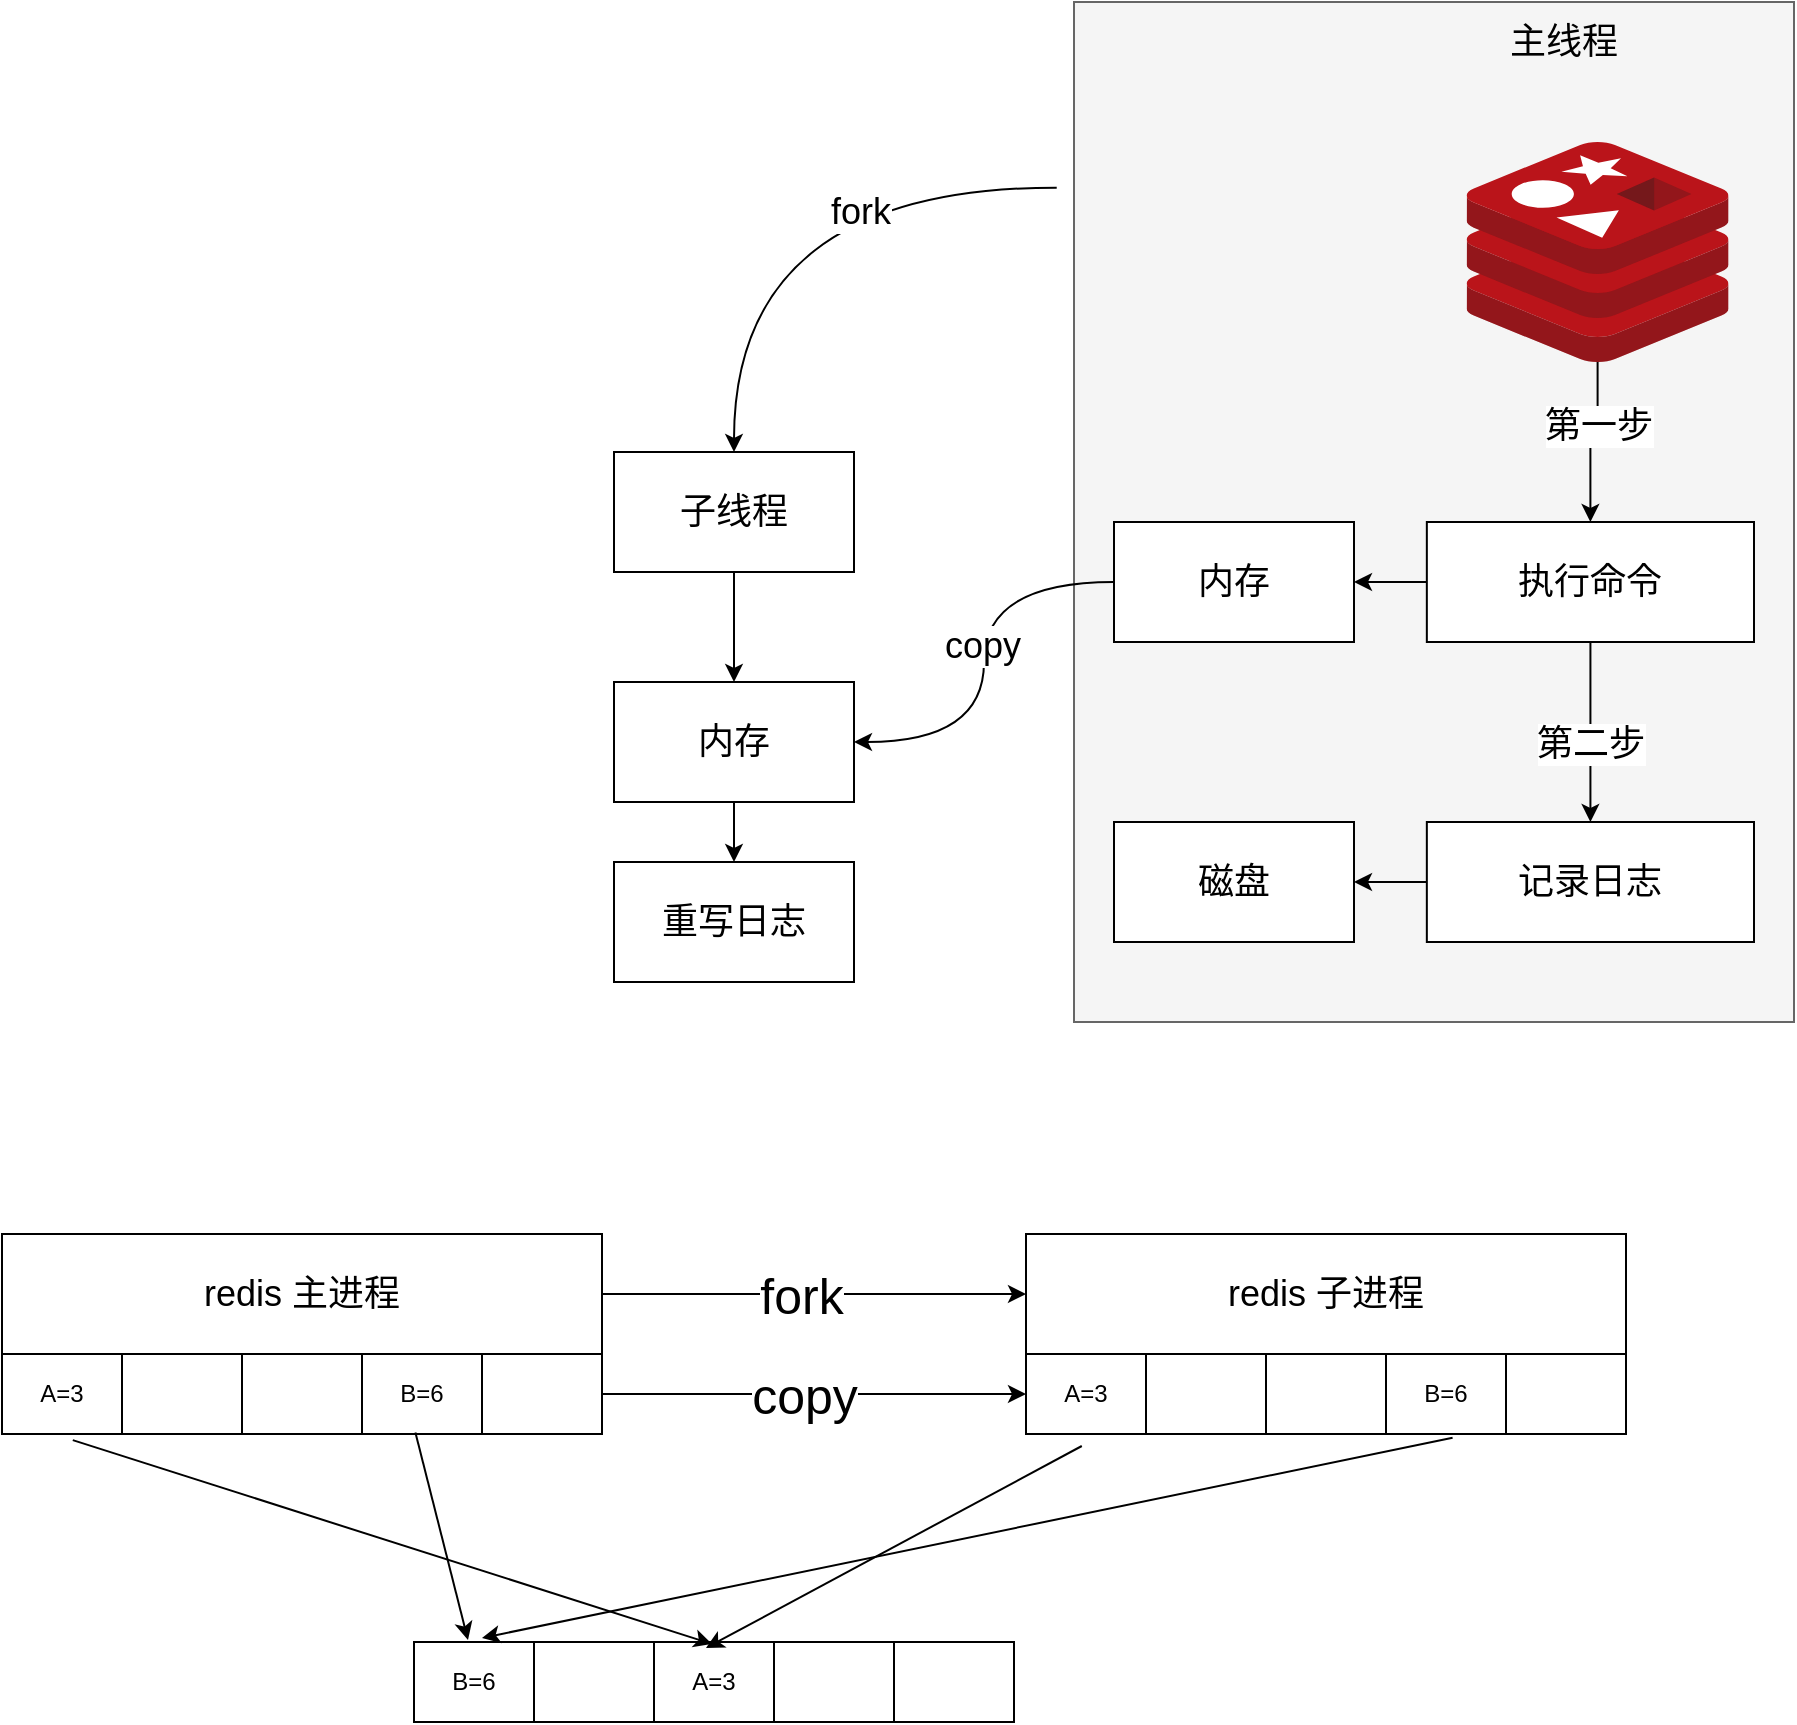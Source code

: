 <mxfile version="14.8.1" type="github">
  <diagram id="I5Fd7SMg0KVEPFep5T2a" name="第 1 页">
    <mxGraphModel dx="2167" dy="1172" grid="0" gridSize="10" guides="1" tooltips="1" connect="1" arrows="1" fold="1" page="0" pageScale="1" pageWidth="827" pageHeight="1169" math="0" shadow="0">
      <root>
        <mxCell id="0" />
        <mxCell id="1" parent="0" />
        <mxCell id="XmuJKlaoHCdb-jjRxGKU-20" value="" style="rounded=0;whiteSpace=wrap;html=1;fillColor=#f5f5f5;strokeColor=#666666;fontColor=#333333;fontSize=18;" vertex="1" parent="1">
          <mxGeometry x="360" y="-160" width="360" height="510" as="geometry" />
        </mxCell>
        <mxCell id="XmuJKlaoHCdb-jjRxGKU-3" value="" style="edgeStyle=orthogonalEdgeStyle;rounded=0;orthogonalLoop=1;jettySize=auto;html=1;fontSize=18;" edge="1" parent="1" source="XmuJKlaoHCdb-jjRxGKU-5" target="XmuJKlaoHCdb-jjRxGKU-9">
          <mxGeometry relative="1" as="geometry" />
        </mxCell>
        <mxCell id="XmuJKlaoHCdb-jjRxGKU-4" value="第一步" style="edgeLabel;html=1;align=center;verticalAlign=middle;resizable=0;points=[];fontSize=18;" vertex="1" connectable="0" parent="XmuJKlaoHCdb-jjRxGKU-3">
          <mxGeometry x="-0.224" y="-1" relative="1" as="geometry">
            <mxPoint x="1" y="-1" as="offset" />
          </mxGeometry>
        </mxCell>
        <mxCell id="XmuJKlaoHCdb-jjRxGKU-5" value="" style="aspect=fixed;html=1;points=[];align=center;image;fontSize=18;image=img/lib/mscae/Cache_Redis_Product.svg;" vertex="1" parent="1">
          <mxGeometry x="556.32" y="-90" width="130.95" height="110" as="geometry" />
        </mxCell>
        <mxCell id="XmuJKlaoHCdb-jjRxGKU-6" value="" style="edgeStyle=orthogonalEdgeStyle;rounded=0;orthogonalLoop=1;jettySize=auto;html=1;fontSize=18;" edge="1" parent="1" source="XmuJKlaoHCdb-jjRxGKU-9" target="XmuJKlaoHCdb-jjRxGKU-10">
          <mxGeometry relative="1" as="geometry" />
        </mxCell>
        <mxCell id="XmuJKlaoHCdb-jjRxGKU-7" value="" style="edgeStyle=orthogonalEdgeStyle;rounded=0;orthogonalLoop=1;jettySize=auto;html=1;fontSize=18;" edge="1" parent="1" source="XmuJKlaoHCdb-jjRxGKU-9" target="XmuJKlaoHCdb-jjRxGKU-12">
          <mxGeometry relative="1" as="geometry" />
        </mxCell>
        <mxCell id="XmuJKlaoHCdb-jjRxGKU-8" value="第二步" style="edgeLabel;html=1;align=center;verticalAlign=middle;resizable=0;points=[];fontSize=18;" vertex="1" connectable="0" parent="XmuJKlaoHCdb-jjRxGKU-7">
          <mxGeometry x="0.206" y="-4" relative="1" as="geometry">
            <mxPoint x="4" y="-4" as="offset" />
          </mxGeometry>
        </mxCell>
        <mxCell id="XmuJKlaoHCdb-jjRxGKU-9" value="&lt;span style=&quot;font-family: helvetica; font-size: 18px;&quot;&gt;执行命令&lt;/span&gt;" style="whiteSpace=wrap;html=1;verticalAlign=middle;labelBackgroundColor=white;fontSize=18;" vertex="1" parent="1">
          <mxGeometry x="536.42" y="100" width="163.58" height="60" as="geometry" />
        </mxCell>
        <mxCell id="XmuJKlaoHCdb-jjRxGKU-19" style="edgeStyle=orthogonalEdgeStyle;rounded=0;orthogonalLoop=1;jettySize=auto;html=1;exitX=-0.024;exitY=0.182;exitDx=0;exitDy=0;exitPerimeter=0;curved=1;entryX=0.5;entryY=0;entryDx=0;entryDy=0;fontSize=18;" edge="1" parent="1" source="XmuJKlaoHCdb-jjRxGKU-20" target="XmuJKlaoHCdb-jjRxGKU-18">
          <mxGeometry relative="1" as="geometry">
            <mxPoint x="340" y="130" as="sourcePoint" />
          </mxGeometry>
        </mxCell>
        <mxCell id="XmuJKlaoHCdb-jjRxGKU-31" value="fork" style="edgeLabel;html=1;align=center;verticalAlign=middle;resizable=0;points=[];fontSize=18;" vertex="1" connectable="0" parent="XmuJKlaoHCdb-jjRxGKU-19">
          <mxGeometry x="-0.327" y="12" relative="1" as="geometry">
            <mxPoint as="offset" />
          </mxGeometry>
        </mxCell>
        <mxCell id="XmuJKlaoHCdb-jjRxGKU-27" style="edgeStyle=orthogonalEdgeStyle;curved=1;rounded=0;orthogonalLoop=1;jettySize=auto;html=1;entryX=1;entryY=0.5;entryDx=0;entryDy=0;fontSize=18;" edge="1" parent="1" source="XmuJKlaoHCdb-jjRxGKU-10" target="XmuJKlaoHCdb-jjRxGKU-25">
          <mxGeometry relative="1" as="geometry" />
        </mxCell>
        <mxCell id="XmuJKlaoHCdb-jjRxGKU-28" value="copy" style="edgeLabel;html=1;align=center;verticalAlign=middle;resizable=0;points=[];fontSize=18;" vertex="1" connectable="0" parent="XmuJKlaoHCdb-jjRxGKU-27">
          <mxGeometry x="-0.082" y="-1" relative="1" as="geometry">
            <mxPoint as="offset" />
          </mxGeometry>
        </mxCell>
        <mxCell id="XmuJKlaoHCdb-jjRxGKU-10" value="内存" style="whiteSpace=wrap;html=1;verticalAlign=middle;labelBackgroundColor=white;fontSize=18;" vertex="1" parent="1">
          <mxGeometry x="380.0" y="100" width="120" height="60" as="geometry" />
        </mxCell>
        <mxCell id="XmuJKlaoHCdb-jjRxGKU-11" value="" style="edgeStyle=orthogonalEdgeStyle;rounded=0;orthogonalLoop=1;jettySize=auto;html=1;fontSize=18;" edge="1" parent="1" source="XmuJKlaoHCdb-jjRxGKU-12" target="XmuJKlaoHCdb-jjRxGKU-13">
          <mxGeometry relative="1" as="geometry" />
        </mxCell>
        <mxCell id="XmuJKlaoHCdb-jjRxGKU-12" value="记录日志" style="whiteSpace=wrap;html=1;labelBackgroundColor=white;fontSize=18;" vertex="1" parent="1">
          <mxGeometry x="536.42" y="250" width="163.58" height="60" as="geometry" />
        </mxCell>
        <mxCell id="XmuJKlaoHCdb-jjRxGKU-13" value="磁盘" style="whiteSpace=wrap;html=1;labelBackgroundColor=white;fontSize=18;" vertex="1" parent="1">
          <mxGeometry x="380" y="250" width="120" height="60" as="geometry" />
        </mxCell>
        <mxCell id="XmuJKlaoHCdb-jjRxGKU-26" value="" style="edgeStyle=orthogonalEdgeStyle;curved=1;rounded=0;orthogonalLoop=1;jettySize=auto;html=1;fontSize=18;" edge="1" parent="1" source="XmuJKlaoHCdb-jjRxGKU-18" target="XmuJKlaoHCdb-jjRxGKU-25">
          <mxGeometry relative="1" as="geometry" />
        </mxCell>
        <mxCell id="XmuJKlaoHCdb-jjRxGKU-18" value="子线程" style="rounded=0;whiteSpace=wrap;html=1;fontSize=18;" vertex="1" parent="1">
          <mxGeometry x="130" y="65" width="120" height="60" as="geometry" />
        </mxCell>
        <mxCell id="XmuJKlaoHCdb-jjRxGKU-21" value="主线程" style="text;html=1;strokeColor=none;fillColor=none;align=center;verticalAlign=middle;whiteSpace=wrap;rounded=0;fontSize=18;" vertex="1" parent="1">
          <mxGeometry x="570" y="-150" width="70" height="20" as="geometry" />
        </mxCell>
        <mxCell id="XmuJKlaoHCdb-jjRxGKU-30" value="" style="edgeStyle=orthogonalEdgeStyle;curved=1;rounded=0;orthogonalLoop=1;jettySize=auto;html=1;fontSize=18;" edge="1" parent="1" source="XmuJKlaoHCdb-jjRxGKU-25" target="XmuJKlaoHCdb-jjRxGKU-29">
          <mxGeometry relative="1" as="geometry" />
        </mxCell>
        <mxCell id="XmuJKlaoHCdb-jjRxGKU-25" value="内存" style="rounded=0;whiteSpace=wrap;html=1;fontSize=18;" vertex="1" parent="1">
          <mxGeometry x="130" y="180" width="120" height="60" as="geometry" />
        </mxCell>
        <mxCell id="XmuJKlaoHCdb-jjRxGKU-29" value="重写日志" style="rounded=0;whiteSpace=wrap;html=1;fontSize=18;" vertex="1" parent="1">
          <mxGeometry x="130" y="270" width="120" height="60" as="geometry" />
        </mxCell>
        <mxCell id="XmuJKlaoHCdb-jjRxGKU-84" style="edgeStyle=orthogonalEdgeStyle;curved=1;rounded=0;orthogonalLoop=1;jettySize=auto;html=1;fontSize=18;" edge="1" parent="1" source="XmuJKlaoHCdb-jjRxGKU-33" target="XmuJKlaoHCdb-jjRxGKU-76">
          <mxGeometry relative="1" as="geometry" />
        </mxCell>
        <mxCell id="XmuJKlaoHCdb-jjRxGKU-33" value="redis 主进程" style="rounded=0;whiteSpace=wrap;html=1;labelBackgroundColor=none;fontSize=18;" vertex="1" parent="1">
          <mxGeometry x="-176" y="456" width="300" height="60" as="geometry" />
        </mxCell>
        <mxCell id="XmuJKlaoHCdb-jjRxGKU-55" value="" style="shape=table;startSize=0;container=1;collapsible=0;childLayout=tableLayout;" vertex="1" parent="1">
          <mxGeometry x="-176" y="516" width="300" height="40" as="geometry" />
        </mxCell>
        <mxCell id="XmuJKlaoHCdb-jjRxGKU-56" value="" style="shape=partialRectangle;collapsible=0;dropTarget=0;pointerEvents=0;fillColor=none;top=0;left=0;bottom=0;right=0;points=[[0,0.5],[1,0.5]];portConstraint=eastwest;" vertex="1" parent="XmuJKlaoHCdb-jjRxGKU-55">
          <mxGeometry width="300" height="40" as="geometry" />
        </mxCell>
        <mxCell id="XmuJKlaoHCdb-jjRxGKU-57" value="A=3" style="shape=partialRectangle;html=1;whiteSpace=wrap;connectable=0;overflow=hidden;fillColor=none;top=0;left=0;bottom=0;right=0;" vertex="1" parent="XmuJKlaoHCdb-jjRxGKU-56">
          <mxGeometry width="60" height="40" as="geometry" />
        </mxCell>
        <mxCell id="XmuJKlaoHCdb-jjRxGKU-58" value="" style="shape=partialRectangle;html=1;whiteSpace=wrap;connectable=0;overflow=hidden;fillColor=none;top=0;left=0;bottom=0;right=0;" vertex="1" parent="XmuJKlaoHCdb-jjRxGKU-56">
          <mxGeometry x="60" width="60" height="40" as="geometry" />
        </mxCell>
        <mxCell id="XmuJKlaoHCdb-jjRxGKU-59" value="" style="shape=partialRectangle;html=1;whiteSpace=wrap;connectable=0;overflow=hidden;fillColor=none;top=0;left=0;bottom=0;right=0;" vertex="1" parent="XmuJKlaoHCdb-jjRxGKU-56">
          <mxGeometry x="120" width="60" height="40" as="geometry" />
        </mxCell>
        <mxCell id="XmuJKlaoHCdb-jjRxGKU-60" value="B=6" style="shape=partialRectangle;html=1;whiteSpace=wrap;connectable=0;overflow=hidden;fillColor=none;top=0;left=0;bottom=0;right=0;" vertex="1" parent="XmuJKlaoHCdb-jjRxGKU-56">
          <mxGeometry x="180" width="60" height="40" as="geometry" />
        </mxCell>
        <mxCell id="XmuJKlaoHCdb-jjRxGKU-61" value="" style="shape=partialRectangle;html=1;whiteSpace=wrap;connectable=0;overflow=hidden;fillColor=none;top=0;left=0;bottom=0;right=0;" vertex="1" parent="XmuJKlaoHCdb-jjRxGKU-56">
          <mxGeometry x="240" width="60" height="40" as="geometry" />
        </mxCell>
        <mxCell id="XmuJKlaoHCdb-jjRxGKU-62" value="" style="shape=table;startSize=0;container=1;collapsible=0;childLayout=tableLayout;" vertex="1" parent="1">
          <mxGeometry x="30" y="660" width="300" height="40" as="geometry" />
        </mxCell>
        <mxCell id="XmuJKlaoHCdb-jjRxGKU-63" value="" style="shape=partialRectangle;collapsible=0;dropTarget=0;pointerEvents=0;fillColor=none;top=0;left=0;bottom=0;right=0;points=[[0,0.5],[1,0.5]];portConstraint=eastwest;" vertex="1" parent="XmuJKlaoHCdb-jjRxGKU-62">
          <mxGeometry width="300" height="40" as="geometry" />
        </mxCell>
        <mxCell id="XmuJKlaoHCdb-jjRxGKU-64" value="&lt;span&gt;B=6&lt;/span&gt;" style="shape=partialRectangle;html=1;whiteSpace=wrap;connectable=0;overflow=hidden;fillColor=none;top=0;left=0;bottom=0;right=0;" vertex="1" parent="XmuJKlaoHCdb-jjRxGKU-63">
          <mxGeometry width="60" height="40" as="geometry" />
        </mxCell>
        <mxCell id="XmuJKlaoHCdb-jjRxGKU-65" value="" style="shape=partialRectangle;html=1;whiteSpace=wrap;connectable=0;overflow=hidden;fillColor=none;top=0;left=0;bottom=0;right=0;" vertex="1" parent="XmuJKlaoHCdb-jjRxGKU-63">
          <mxGeometry x="60" width="60" height="40" as="geometry" />
        </mxCell>
        <mxCell id="XmuJKlaoHCdb-jjRxGKU-66" value="&lt;span&gt;A=3&lt;/span&gt;" style="shape=partialRectangle;html=1;whiteSpace=wrap;connectable=0;overflow=hidden;fillColor=none;top=0;left=0;bottom=0;right=0;" vertex="1" parent="XmuJKlaoHCdb-jjRxGKU-63">
          <mxGeometry x="120" width="60" height="40" as="geometry" />
        </mxCell>
        <mxCell id="XmuJKlaoHCdb-jjRxGKU-67" value="" style="shape=partialRectangle;html=1;whiteSpace=wrap;connectable=0;overflow=hidden;fillColor=none;top=0;left=0;bottom=0;right=0;" vertex="1" parent="XmuJKlaoHCdb-jjRxGKU-63">
          <mxGeometry x="180" width="60" height="40" as="geometry" />
        </mxCell>
        <mxCell id="XmuJKlaoHCdb-jjRxGKU-68" value="" style="shape=partialRectangle;html=1;whiteSpace=wrap;connectable=0;overflow=hidden;fillColor=none;top=0;left=0;bottom=0;right=0;" vertex="1" parent="XmuJKlaoHCdb-jjRxGKU-63">
          <mxGeometry x="240" width="60" height="40" as="geometry" />
        </mxCell>
        <mxCell id="XmuJKlaoHCdb-jjRxGKU-85" value="fork" style="text;html=1;strokeColor=none;fillColor=none;align=center;verticalAlign=middle;whiteSpace=wrap;rounded=0;labelBackgroundColor=#ffffff;fontSize=25;" vertex="1" parent="1">
          <mxGeometry x="204" y="476" width="40" height="20" as="geometry" />
        </mxCell>
        <mxCell id="XmuJKlaoHCdb-jjRxGKU-88" value="" style="group" vertex="1" connectable="0" parent="1">
          <mxGeometry x="336" y="456" width="300" height="100" as="geometry" />
        </mxCell>
        <mxCell id="XmuJKlaoHCdb-jjRxGKU-76" value="redis 子进程" style="rounded=0;whiteSpace=wrap;html=1;labelBackgroundColor=none;fontSize=18;" vertex="1" parent="XmuJKlaoHCdb-jjRxGKU-88">
          <mxGeometry width="300" height="60" as="geometry" />
        </mxCell>
        <mxCell id="XmuJKlaoHCdb-jjRxGKU-77" value="" style="shape=table;startSize=0;container=1;collapsible=0;childLayout=tableLayout;" vertex="1" parent="XmuJKlaoHCdb-jjRxGKU-88">
          <mxGeometry y="60" width="300" height="40" as="geometry" />
        </mxCell>
        <mxCell id="XmuJKlaoHCdb-jjRxGKU-78" value="" style="shape=partialRectangle;collapsible=0;dropTarget=0;pointerEvents=0;fillColor=none;top=0;left=0;bottom=0;right=0;points=[[0,0.5],[1,0.5]];portConstraint=eastwest;" vertex="1" parent="XmuJKlaoHCdb-jjRxGKU-77">
          <mxGeometry width="300" height="40" as="geometry" />
        </mxCell>
        <mxCell id="XmuJKlaoHCdb-jjRxGKU-79" value="A=3" style="shape=partialRectangle;html=1;whiteSpace=wrap;connectable=0;overflow=hidden;fillColor=none;top=0;left=0;bottom=0;right=0;" vertex="1" parent="XmuJKlaoHCdb-jjRxGKU-78">
          <mxGeometry width="60" height="40" as="geometry" />
        </mxCell>
        <mxCell id="XmuJKlaoHCdb-jjRxGKU-80" value="" style="shape=partialRectangle;html=1;whiteSpace=wrap;connectable=0;overflow=hidden;fillColor=none;top=0;left=0;bottom=0;right=0;" vertex="1" parent="XmuJKlaoHCdb-jjRxGKU-78">
          <mxGeometry x="60" width="60" height="40" as="geometry" />
        </mxCell>
        <mxCell id="XmuJKlaoHCdb-jjRxGKU-81" value="" style="shape=partialRectangle;html=1;whiteSpace=wrap;connectable=0;overflow=hidden;fillColor=none;top=0;left=0;bottom=0;right=0;" vertex="1" parent="XmuJKlaoHCdb-jjRxGKU-78">
          <mxGeometry x="120" width="60" height="40" as="geometry" />
        </mxCell>
        <mxCell id="XmuJKlaoHCdb-jjRxGKU-82" value="B=6" style="shape=partialRectangle;html=1;whiteSpace=wrap;connectable=0;overflow=hidden;fillColor=none;top=0;left=0;bottom=0;right=0;" vertex="1" parent="XmuJKlaoHCdb-jjRxGKU-78">
          <mxGeometry x="180" width="60" height="40" as="geometry" />
        </mxCell>
        <mxCell id="XmuJKlaoHCdb-jjRxGKU-83" value="" style="shape=partialRectangle;html=1;whiteSpace=wrap;connectable=0;overflow=hidden;fillColor=none;top=0;left=0;bottom=0;right=0;" vertex="1" parent="XmuJKlaoHCdb-jjRxGKU-78">
          <mxGeometry x="240" width="60" height="40" as="geometry" />
        </mxCell>
        <mxCell id="XmuJKlaoHCdb-jjRxGKU-95" style="edgeStyle=orthogonalEdgeStyle;curved=1;rounded=0;orthogonalLoop=1;jettySize=auto;html=1;entryX=0;entryY=0.5;entryDx=0;entryDy=0;fontSize=25;" edge="1" parent="1" source="XmuJKlaoHCdb-jjRxGKU-56" target="XmuJKlaoHCdb-jjRxGKU-78">
          <mxGeometry relative="1" as="geometry" />
        </mxCell>
        <mxCell id="XmuJKlaoHCdb-jjRxGKU-101" value="copy" style="edgeLabel;html=1;align=center;verticalAlign=middle;resizable=0;points=[];fontSize=25;fontColor=#000000;" vertex="1" connectable="0" parent="XmuJKlaoHCdb-jjRxGKU-95">
          <mxGeometry x="-0.116" y="4" relative="1" as="geometry">
            <mxPoint x="7" y="4" as="offset" />
          </mxGeometry>
        </mxCell>
        <mxCell id="XmuJKlaoHCdb-jjRxGKU-97" value="" style="endArrow=classic;html=1;fontSize=25;exitX=0.711;exitY=1.047;exitDx=0;exitDy=0;exitPerimeter=0;" edge="1" parent="1" source="XmuJKlaoHCdb-jjRxGKU-78">
          <mxGeometry width="50" height="50" relative="1" as="geometry">
            <mxPoint x="386" y="625" as="sourcePoint" />
            <mxPoint x="64" y="658" as="targetPoint" />
          </mxGeometry>
        </mxCell>
        <mxCell id="XmuJKlaoHCdb-jjRxGKU-98" value="" style="endArrow=classic;html=1;fontSize=25;exitX=0.093;exitY=1.15;exitDx=0;exitDy=0;exitPerimeter=0;" edge="1" parent="1" source="XmuJKlaoHCdb-jjRxGKU-78">
          <mxGeometry width="50" height="50" relative="1" as="geometry">
            <mxPoint x="195" y="625" as="sourcePoint" />
            <mxPoint x="176" y="663" as="targetPoint" />
          </mxGeometry>
        </mxCell>
        <mxCell id="XmuJKlaoHCdb-jjRxGKU-99" value="" style="endArrow=classic;html=1;fontSize=25;exitX=0.689;exitY=0.982;exitDx=0;exitDy=0;exitPerimeter=0;" edge="1" parent="1" source="XmuJKlaoHCdb-jjRxGKU-56">
          <mxGeometry width="50" height="50" relative="1" as="geometry">
            <mxPoint x="559.3" y="567.88" as="sourcePoint" />
            <mxPoint x="57" y="659" as="targetPoint" />
          </mxGeometry>
        </mxCell>
        <mxCell id="XmuJKlaoHCdb-jjRxGKU-100" value="" style="endArrow=classic;html=1;fontSize=25;exitX=0.118;exitY=1.076;exitDx=0;exitDy=0;exitPerimeter=0;" edge="1" parent="1" source="XmuJKlaoHCdb-jjRxGKU-56">
          <mxGeometry width="50" height="50" relative="1" as="geometry">
            <mxPoint x="373.9" y="572.0" as="sourcePoint" />
            <mxPoint x="179" y="661" as="targetPoint" />
          </mxGeometry>
        </mxCell>
      </root>
    </mxGraphModel>
  </diagram>
</mxfile>

